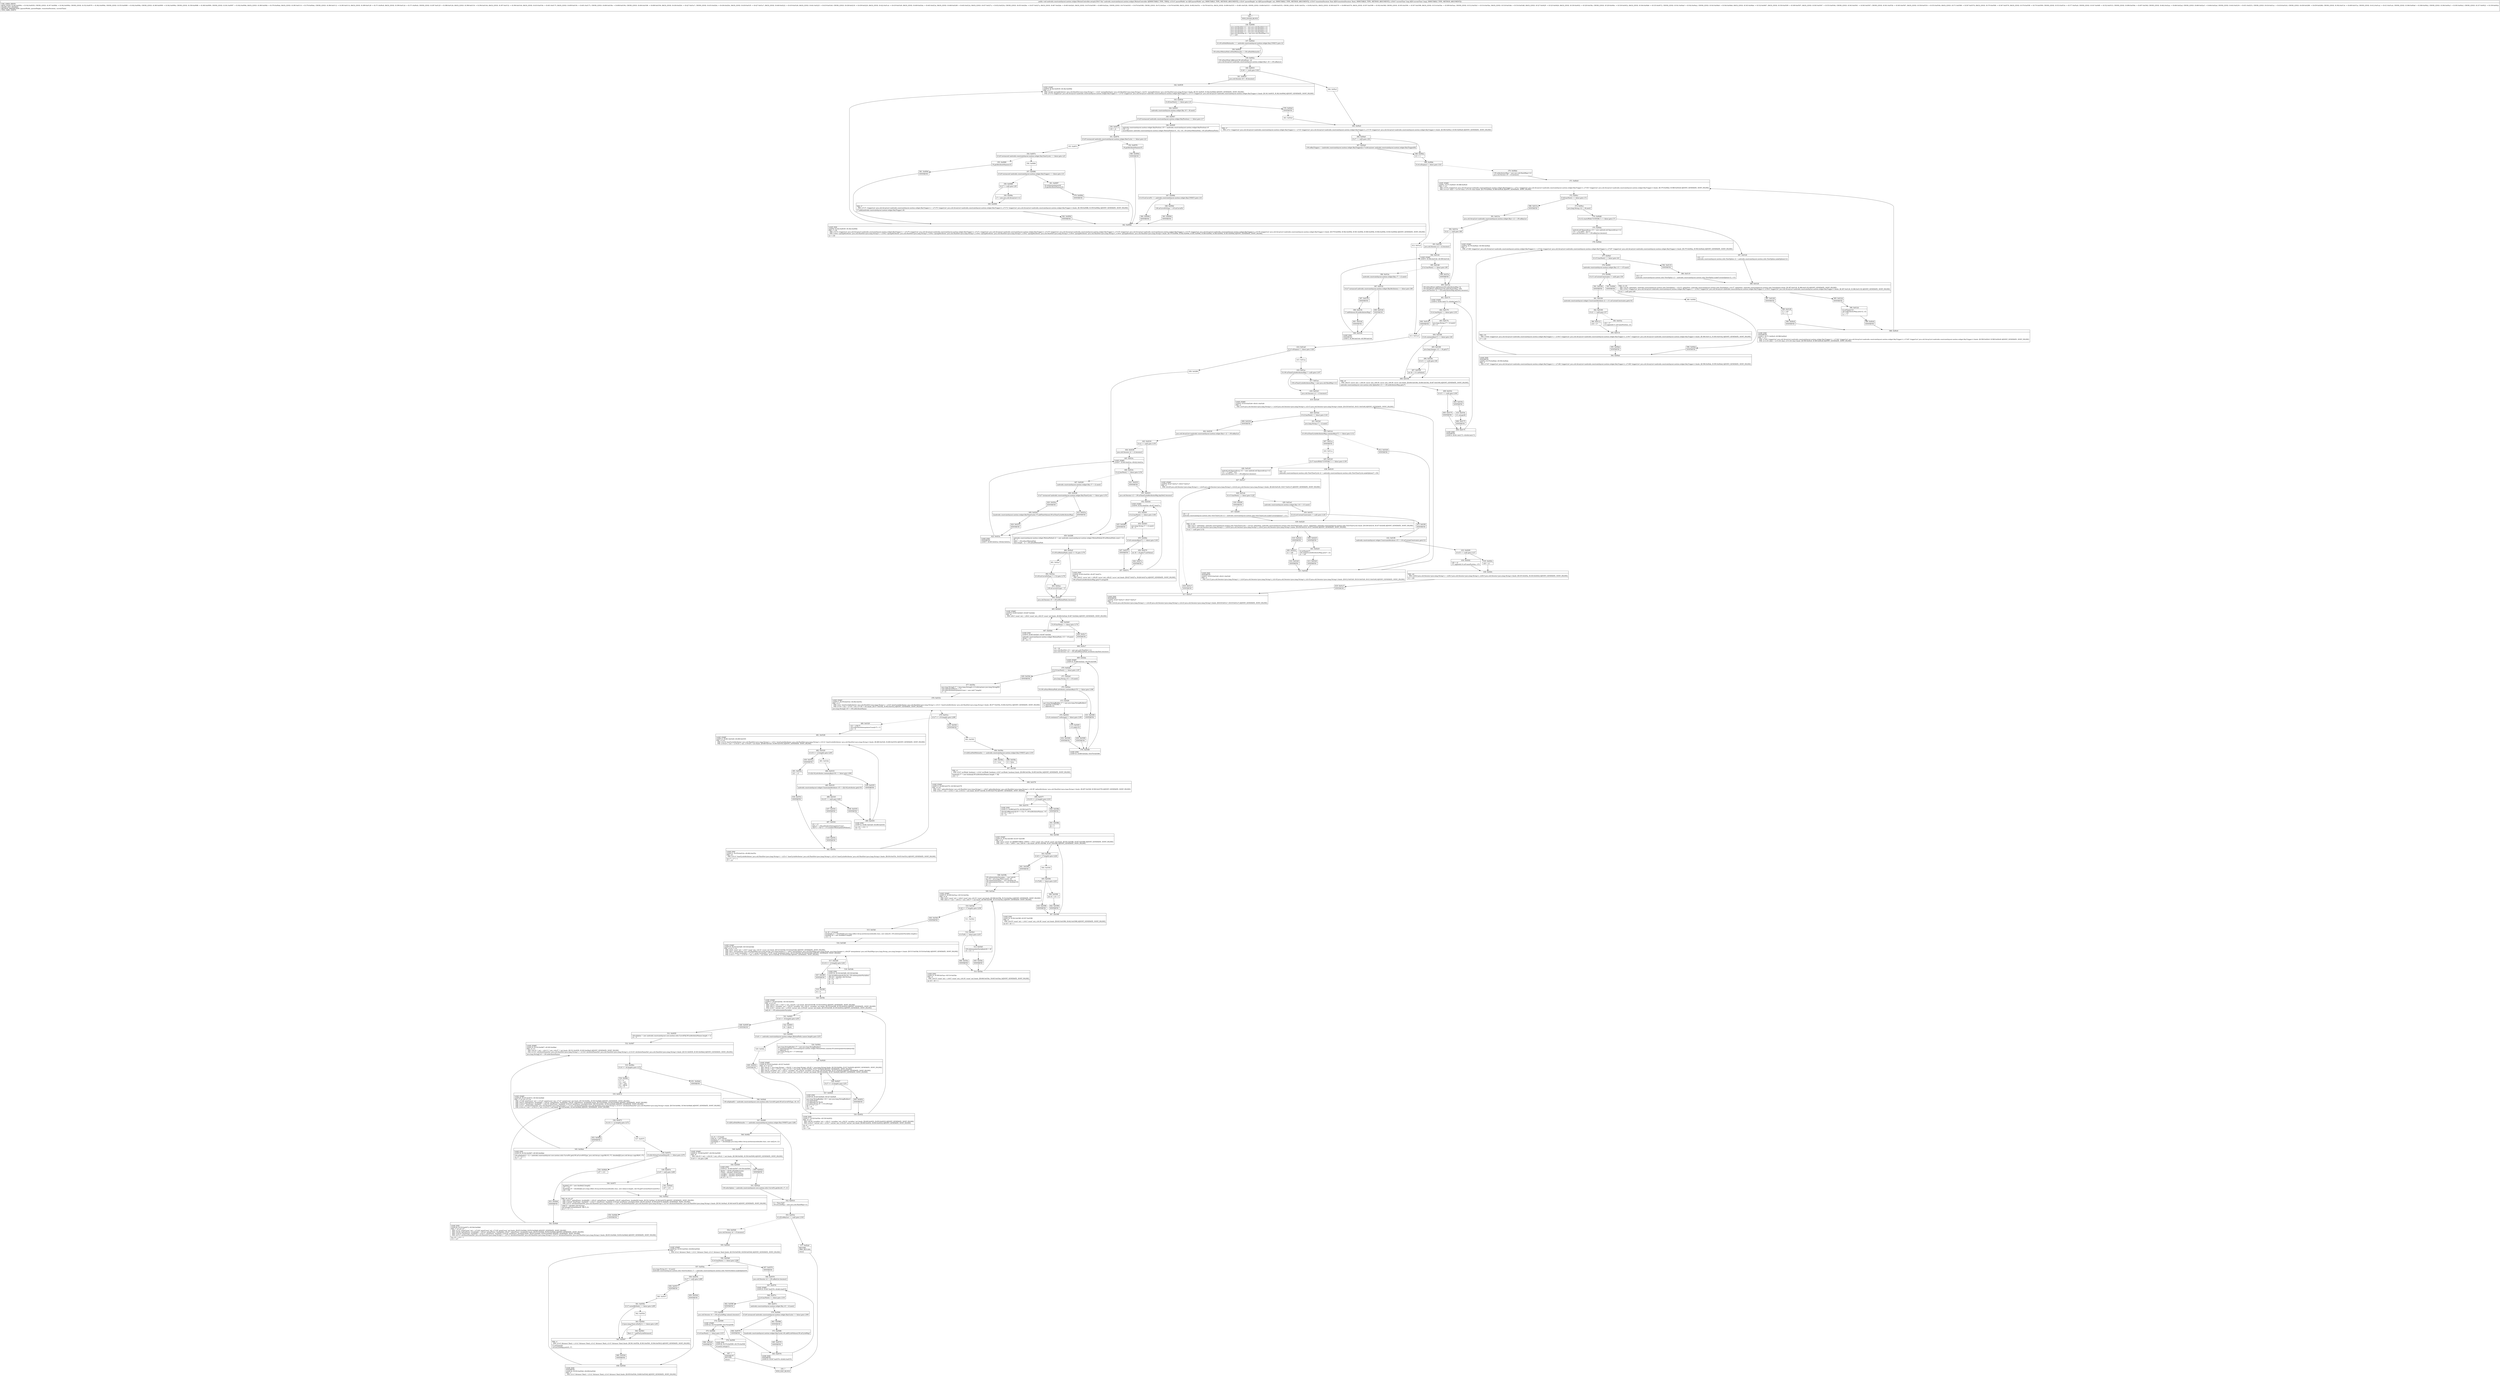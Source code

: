 digraph "CFG forandroidx.constraintlayout.motion.widget.MotionController.setup(IIFJ)V" {
Node_334 [shape=record,label="{334\:\ ?|MTH_ENTER_BLOCK\l}"];
Node_336 [shape=record,label="{336\:\ 0x0000|java.util.HashSet r2 = new java.util.HashSet\<\>()\ljava.util.HashSet r3 = new java.util.HashSet\<\>()\ljava.util.HashSet r4 = new java.util.HashSet\<\>()\ljava.util.HashSet r5 = new java.util.HashSet\<\>()\ljava.util.HashMap r6 = new java.util.HashMap\<\>()\lr7 = null\l}"];
Node_337 [shape=record,label="{337\:\ 0x0022|if (r30.mPathMotionArc == androidx.constraintlayout.motion.widget.Key.UNSET) goto L4\l}"];
Node_338 [shape=record,label="{338\:\ 0x0024|r30.mStartMotionPath.mPathMotionArc = r30.mPathMotionArc\l}"];
Node_339 [shape=record,label="{339\:\ 0x002a|r30.mStartPoint.different(r30.mEndPoint, r4)\ljava.util.ArrayList\<androidx.constraintlayout.motion.widget.Key\> r8 = r30.mKeyList\l}"];
Node_340 [shape=record,label="{340\:\ 0x0033|if (r8 == null) goto L322\l}"];
Node_341 [shape=record,label="{341\:\ 0x0035|java.util.Iterator r8 = r8.iterator()\l}"];
Node_342 [shape=record,label="{342\:\ 0x0039|LOOP_START\lLOOP:0: B:342:0x0039\-\>B:362:0x009d\lPHI: r2 r7 \l  PHI: (r2v44 'springAttributes' java.util.HashSet\<java.lang.String\>) = (r2v0 'springAttributes' java.util.HashSet\<java.lang.String\>), (r2v51 'springAttributes' java.util.HashSet\<java.lang.String\>) binds: [B:341:0x0035, B:362:0x009d] A[DONT_GENERATE, DONT_INLINE]\l  PHI: (r7v70 'triggerList' java.util.ArrayList\<androidx.constraintlayout.motion.widget.KeyTrigger\>) = (r7v0 'triggerList' java.util.ArrayList\<androidx.constraintlayout.motion.widget.KeyTrigger\>), (r7v73 'triggerList' java.util.ArrayList\<androidx.constraintlayout.motion.widget.KeyTrigger\>) binds: [B:341:0x0035, B:362:0x009d] A[DONT_GENERATE, DONT_INLINE]\l}"];
Node_343 [shape=record,label="{343\:\ 0x003d|if (r8.hasNext() == false) goto L33\l}"];
Node_344 [shape=record,label="{344\:\ 0x003f|androidx.constraintlayout.motion.widget.Key r9 = r8.next()\l}"];
Node_345 [shape=record,label="{345\:\ 0x0047|if ((r9 instanceof androidx.constraintlayout.motion.widget.KeyPosition) == false) goto L17\l}"];
Node_346 [shape=record,label="{346\:\ 0x0049|androidx.constraintlayout.motion.widget.KeyPosition r10 = (androidx.constraintlayout.motion.widget.KeyPosition) r9\lr18 = r2\linsertKey(new androidx.constraintlayout.motion.widget.MotionPaths(r31, r32, r10, r30.mStartMotionPath, r30.mEndMotionPath))\l}"];
Node_347 [shape=record,label="{347\:\ 0x006b|if (r10.mCurveFit == androidx.constraintlayout.motion.widget.Key.UNSET) goto L16\l}"];
Node_348 [shape=record,label="{348\:\ 0x006d|r30.mCurveFitType = r10.mCurveFit\l}"];
Node_583 [shape=record,label="{583\:\ 0x009d|SYNTHETIC\l}"];
Node_362 [shape=record,label="{362\:\ 0x009d|LOOP_END\lLOOP:0: B:342:0x0039\-\>B:362:0x009d\lPHI: r7 r18 \l  PHI: (r7v73 'triggerList' java.util.ArrayList\<androidx.constraintlayout.motion.widget.KeyTrigger\>) = (r7v70 'triggerList' java.util.ArrayList\<androidx.constraintlayout.motion.widget.KeyTrigger\>), (r7v71 'triggerList' java.util.ArrayList\<androidx.constraintlayout.motion.widget.KeyTrigger\>), (r7v70 'triggerList' java.util.ArrayList\<androidx.constraintlayout.motion.widget.KeyTrigger\>), (r7v70 'triggerList' java.util.ArrayList\<androidx.constraintlayout.motion.widget.KeyTrigger\>), (r7v70 'triggerList' java.util.ArrayList\<androidx.constraintlayout.motion.widget.KeyTrigger\>), (r7v70 'triggerList' java.util.ArrayList\<androidx.constraintlayout.motion.widget.KeyTrigger\>) binds: [B:579:0x009d, B:582:0x009d, B:581:0x009d, B:580:0x009d, B:584:0x009d, B:583:0x009d] A[DONT_GENERATE, DONT_INLINE]\l  PHI: (r18v3 'springAttributes' java.util.HashSet\<java.lang.String\>) = (r18v2 'springAttributes' java.util.HashSet\<java.lang.String\>), (r18v2 'springAttributes' java.util.HashSet\<java.lang.String\>), (r18v2 'springAttributes' java.util.HashSet\<java.lang.String\>), (r18v2 'springAttributes' java.util.HashSet\<java.lang.String\>), (r18v4 'springAttributes' java.util.HashSet\<java.lang.String\>), (r18v4 'springAttributes' java.util.HashSet\<java.lang.String\>) binds: [B:579:0x009d, B:582:0x009d, B:581:0x009d, B:580:0x009d, B:584:0x009d, B:583:0x009d] A[DONT_GENERATE, DONT_INLINE]\l|r2 = r18\l}"];
Node_584 [shape=record,label="{584\:\ 0x009d|SYNTHETIC\l}"];
Node_350 [shape=record,label="{350\:\ 0x0072|r18 = r2\l}"];
Node_351 [shape=record,label="{351\:\ 0x0076|if ((r9 instanceof androidx.constraintlayout.motion.widget.KeyCycle) == false) goto L21\l}"];
Node_352 [shape=record,label="{352\:\ 0x0078|r9.getAttributeNames(r5)\l}"];
Node_580 [shape=record,label="{580\:\ 0x009d|SYNTHETIC\l}"];
Node_353 [shape=record,label="{353\:\ 0x007c}"];
Node_354 [shape=record,label="{354\:\ 0x007e|if ((r9 instanceof androidx.constraintlayout.motion.widget.KeyTimeCycle) == false) goto L25\l}"];
Node_355 [shape=record,label="{355\:\ 0x0080|r9.getAttributeNames(r3)\l}"];
Node_581 [shape=record,label="{581\:\ 0x009d|SYNTHETIC\l}"];
Node_356 [shape=record,label="{356\:\ 0x0084}"];
Node_357 [shape=record,label="{357\:\ 0x0086|if ((r9 instanceof androidx.constraintlayout.motion.widget.KeyTrigger) == false) goto L31\l}"];
Node_358 [shape=record,label="{358\:\ 0x0088|if (r7 != null) goto L29\l}"];
Node_359 [shape=record,label="{359\:\ 0x008a|r7 = new java.util.ArrayList\<\>()\l}"];
Node_360 [shape=record,label="{360\:\ 0x0090|PHI: r7 \l  PHI: (r7v71 'triggerList' java.util.ArrayList\<androidx.constraintlayout.motion.widget.KeyTrigger\>) = (r7v70 'triggerList' java.util.ArrayList\<androidx.constraintlayout.motion.widget.KeyTrigger\>), (r7v72 'triggerList' java.util.ArrayList\<androidx.constraintlayout.motion.widget.KeyTrigger\>) binds: [B:358:0x0088, B:359:0x008a] A[DONT_GENERATE, DONT_INLINE]\l|r7.add((androidx.constraintlayout.motion.widget.KeyTrigger) r9)\l}"];
Node_582 [shape=record,label="{582\:\ 0x009d|SYNTHETIC\l}"];
Node_361 [shape=record,label="{361\:\ 0x0097|r9.setInterpolation(r6)\lr9.getAttributeNames(r4)\l}"];
Node_579 [shape=record,label="{579\:\ 0x009d|SYNTHETIC\l}"];
Node_578 [shape=record,label="{578\:\ 0x00a0|SYNTHETIC\l}"];
Node_363 [shape=record,label="{363\:\ 0x00a0}"];
Node_365 [shape=record,label="{365\:\ 0x00a5|PHI: r7 \l  PHI: (r7v1 'triggerList' java.util.ArrayList\<androidx.constraintlayout.motion.widget.KeyTrigger\>) = (r7v0 'triggerList' java.util.ArrayList\<androidx.constraintlayout.motion.widget.KeyTrigger\>), (r7v70 'triggerList' java.util.ArrayList\<androidx.constraintlayout.motion.widget.KeyTrigger\>) binds: [B:364:0x00a3, B:363:0x00a0] A[DONT_GENERATE, DONT_INLINE]\l}"];
Node_366 [shape=record,label="{366\:\ 0x00a6|if (r7 == null) goto L38\l}"];
Node_367 [shape=record,label="{367\:\ 0x00a8|r30.mKeyTriggers = (androidx.constraintlayout.motion.widget.KeyTrigger[]) r7.toArray(new androidx.constraintlayout.motion.widget.KeyTrigger[0])\l}"];
Node_368 [shape=record,label="{368\:\ 0x00b2|r11 = 1\l}"];
Node_369 [shape=record,label="{369\:\ 0x00bb|if (r4.isEmpty() != false) goto L321\l}"];
Node_370 [shape=record,label="{370\:\ 0x00bd|r30.mAttributesMap = new java.util.HashMap\<\>()\ljava.util.Iterator r8 = r4.iterator()\l}"];
Node_371 [shape=record,label="{371\:\ 0x00c8|LOOP_START\lLOOP:1: B:371:0x00c8\-\>B:588:0x00c8\lPHI: r7 r11 \l  PHI: (r7v53 'triggerList' java.util.ArrayList\<androidx.constraintlayout.motion.widget.KeyTrigger\>) = (r7v1 'triggerList' java.util.ArrayList\<androidx.constraintlayout.motion.widget.KeyTrigger\>), (r7v63 'triggerList' java.util.ArrayList\<androidx.constraintlayout.motion.widget.KeyTrigger\>) binds: [B:370:0x00bd, B:588:0x00c8] A[DONT_GENERATE, DONT_INLINE]\l  PHI: (r11v27 char) = (r11v0 char), (r11v35 char) binds: [B:370:0x00bd, B:588:0x00c8] A[DONT_GENERATE, DONT_INLINE]\l}"];
Node_372 [shape=record,label="{372\:\ 0x00cc|if (r8.hasNext() == false) goto L72\l}"];
Node_373 [shape=record,label="{373\:\ 0x00ce|java.lang.String r12 = r8.next()\l}"];
Node_374 [shape=record,label="{374\:\ 0x00d8|if (r12.startsWith(\"CUSTOM,\") == false) goto L71\l}"];
Node_375 [shape=record,label="{375\:\ 0x00da|android.util.SparseArray r13 = new android.util.SparseArray\<\>()\lr14 = r12.split(\",\")[r11]\ljava.util.Iterator r15 = r30.mKeyList.iterator()\l}"];
Node_376 [shape=record,label="{376\:\ 0x00eb|LOOP_START\lLOOP:2: B:376:0x00eb\-\>B:594:0x00eb\lPHI: r7 \l  PHI: (r7v66 'triggerList' java.util.ArrayList\<androidx.constraintlayout.motion.widget.KeyTrigger\>) = (r7v53 'triggerList' java.util.ArrayList\<androidx.constraintlayout.motion.widget.KeyTrigger\>), (r7v67 'triggerList' java.util.ArrayList\<androidx.constraintlayout.motion.widget.KeyTrigger\>) binds: [B:375:0x00da, B:594:0x00eb] A[DONT_GENERATE, DONT_INLINE]\l}"];
Node_377 [shape=record,label="{377\:\ 0x00ef|if (r15.hasNext() == false) goto L61\l}"];
Node_378 [shape=record,label="{378\:\ 0x00f1|androidx.constraintlayout.motion.widget.Key r11 = r15.next()\l}"];
Node_379 [shape=record,label="{379\:\ 0x00fb|if (r11.mCustomConstraints != null) goto L50\l}"];
Node_591 [shape=record,label="{591\:\ 0x0100|SYNTHETIC\l}"];
Node_381 [shape=record,label="{381\:\ 0x0100|androidx.constraintlayout.widget.ConstraintAttribute r2 = r11.mCustomConstraints.get(r14)\l}"];
Node_382 [shape=record,label="{382\:\ 0x0108|if (r2 == null) goto L57\l}"];
Node_383 [shape=record,label="{383\:\ 0x010a|r19 = r7\lr13.append(r11.mFramePosition, r2)\l}"];
Node_385 [shape=record,label="{385\:\ 0x0114|PHI: r19 \l  PHI: (r19v6 'triggerList' java.util.ArrayList\<androidx.constraintlayout.motion.widget.KeyTrigger\>) = (r19v5 'triggerList' java.util.ArrayList\<androidx.constraintlayout.motion.widget.KeyTrigger\>), (r19v7 'triggerList' java.util.ArrayList\<androidx.constraintlayout.motion.widget.KeyTrigger\>) binds: [B:384:0x0112, B:383:0x010a] A[DONT_GENERATE, DONT_INLINE]\l|r7 = r19\l}"];
Node_595 [shape=record,label="{595\:\ 0x00eb|SYNTHETIC\l}"];
Node_594 [shape=record,label="{594\:\ 0x00eb|LOOP_END\lSYNTHETIC\lLOOP:2: B:376:0x00eb\-\>B:594:0x00eb\lPHI: r7 \l  PHI: (r7v67 'triggerList' java.util.ArrayList\<androidx.constraintlayout.motion.widget.KeyTrigger\>) = (r7v66 'triggerList' java.util.ArrayList\<androidx.constraintlayout.motion.widget.KeyTrigger\>), (r7v68 'triggerList' java.util.ArrayList\<androidx.constraintlayout.motion.widget.KeyTrigger\>) binds: [B:596:0x00eb, B:595:0x00eb] A[DONT_GENERATE, DONT_INLINE]\l}"];
Node_384 [shape=record,label="{384\:\ 0x0112|r19 = r7\l}"];
Node_593 [shape=record,label="{593\:\ 0x00fd|SYNTHETIC\l}"];
Node_380 [shape=record,label="{380\:\ 0x00fd}"];
Node_596 [shape=record,label="{596\:\ 0x00eb|SYNTHETIC\l}"];
Node_592 [shape=record,label="{592\:\ 0x0119|SYNTHETIC\l}"];
Node_386 [shape=record,label="{386\:\ 0x0119|r19 = r7\landroidx.constraintlayout.motion.utils.ViewSpline r2 = androidx.constraintlayout.motion.utils.ViewSpline.makeCustomSpline(r12, r13)\l}"];
Node_388 [shape=record,label="{388\:\ 0x0126|PHI: r2 r19 \l  PHI: (r2v34 'splineSets' androidx.constraintlayout.motion.utils.ViewSpline) = (r2v33 'splineSets' androidx.constraintlayout.motion.utils.ViewSpline), (r2v37 'splineSets' androidx.constraintlayout.motion.utils.ViewSpline) binds: [B:387:0x0120, B:386:0x0119] A[DONT_GENERATE, DONT_INLINE]\l  PHI: (r19v3 'triggerList' java.util.ArrayList\<androidx.constraintlayout.motion.widget.KeyTrigger\>) = (r19v2 'triggerList' java.util.ArrayList\<androidx.constraintlayout.motion.widget.KeyTrigger\>), (r19v4 'triggerList' java.util.ArrayList\<androidx.constraintlayout.motion.widget.KeyTrigger\>) binds: [B:387:0x0120, B:386:0x0119] A[DONT_GENERATE, DONT_INLINE]\l|if (r2 != null) goto L64\l}"];
Node_585 [shape=record,label="{585\:\ 0x012d|SYNTHETIC\l}"];
Node_390 [shape=record,label="{390\:\ 0x012d|r2.setType(r12)\lr30.mAttributesMap.put(r12, r2)\lr7 = r19\lr11 = 1\l}"];
Node_589 [shape=record,label="{589\:\ 0x00c8|SYNTHETIC\l}"];
Node_588 [shape=record,label="{588\:\ 0x00c8|LOOP_END\lSYNTHETIC\lLOOP:1: B:371:0x00c8\-\>B:588:0x00c8\lPHI: r7 r11 \l  PHI: (r7v63 'triggerList' java.util.ArrayList\<androidx.constraintlayout.motion.widget.KeyTrigger\>) = (r7v62 'triggerList' java.util.ArrayList\<androidx.constraintlayout.motion.widget.KeyTrigger\>), (r7v65 'triggerList' java.util.ArrayList\<androidx.constraintlayout.motion.widget.KeyTrigger\>) binds: [B:590:0x00c8, B:589:0x00c8] A[DONT_GENERATE, DONT_INLINE]\l  PHI: (r11v35 char) = (r11v34 char), (r11v36 char) binds: [B:590:0x00c8, B:589:0x00c8] A[DONT_GENERATE, DONT_INLINE]\l}"];
Node_587 [shape=record,label="{587\:\ 0x0128|SYNTHETIC\l}"];
Node_389 [shape=record,label="{389\:\ 0x0128|r7 = r19\lr11 = 1\l}"];
Node_590 [shape=record,label="{590\:\ 0x00c8|SYNTHETIC\l}"];
Node_387 [shape=record,label="{387\:\ 0x0120|r19 = r7\landroidx.constraintlayout.motion.utils.ViewSpline r2 = androidx.constraintlayout.motion.utils.ViewSpline.makeSpline(r12)\l}"];
Node_586 [shape=record,label="{586\:\ 0x013a|SYNTHETIC\l}"];
Node_391 [shape=record,label="{391\:\ 0x013a|java.util.ArrayList\<androidx.constraintlayout.motion.widget.Key\> r2 = r30.mKeyList\l}"];
Node_392 [shape=record,label="{392\:\ 0x013e|if (r2 == null) goto L86\l}"];
Node_393 [shape=record,label="{393\:\ 0x0140|java.util.Iterator r2 = r2.iterator()\l}"];
Node_394 [shape=record,label="{394\:\ 0x0144|LOOP_START\lLOOP:3: B:394:0x0144\-\>B:599:0x0144\l}"];
Node_395 [shape=record,label="{395\:\ 0x0148|if (r2.hasNext() == false) goto L85\l}"];
Node_396 [shape=record,label="{396\:\ 0x014a|androidx.constraintlayout.motion.widget.Key r7 = r2.next()\l}"];
Node_397 [shape=record,label="{397\:\ 0x0152|if ((r7 instanceof androidx.constraintlayout.motion.widget.KeyAttributes) == false) goto L84\l}"];
Node_597 [shape=record,label="{597\:\ 0x0154|SYNTHETIC\l}"];
Node_398 [shape=record,label="{398\:\ 0x0154|r7.addValues(r30.mAttributesMap)\l}"];
Node_601 [shape=record,label="{601\:\ 0x0144|SYNTHETIC\l}"];
Node_599 [shape=record,label="{599\:\ 0x0144|LOOP_END\lSYNTHETIC\lLOOP:3: B:394:0x0144\-\>B:599:0x0144\l}"];
Node_600 [shape=record,label="{600\:\ 0x0144|SYNTHETIC\l}"];
Node_598 [shape=record,label="{598\:\ 0x015a|SYNTHETIC\l}"];
Node_400 [shape=record,label="{400\:\ 0x015a|r30.mStartPoint.addValues(r30.mAttributesMap, 0)\lr30.mEndPoint.addValues(r30.mAttributesMap, 100)\ljava.util.Iterator r2 = r30.mAttributesMap.keySet().iterator()\l}"];
Node_401 [shape=record,label="{401\:\ 0x0175|LOOP_START\lLOOP:4: B:401:0x0175\-\>B:604:0x0175\l}"];
Node_402 [shape=record,label="{402\:\ 0x0179|if (r2.hasNext() == false) goto L101\l}"];
Node_403 [shape=record,label="{403\:\ 0x017b|java.lang.String r7 = r2.next()\lr8 = 0\l}"];
Node_404 [shape=record,label="{404\:\ 0x0186|if (r6.containsKey(r7) == false) goto L94\l}"];
Node_405 [shape=record,label="{405\:\ 0x0188|java.lang.Integer r11 = r6.get(r7)\l}"];
Node_406 [shape=record,label="{406\:\ 0x018e|if (r11 == null) goto L94\l}"];
Node_407 [shape=record,label="{407\:\ 0x0190|int r8 = r11.intValue()\l}"];
Node_408 [shape=record,label="{408\:\ 0x0194|PHI: r8 \l  PHI: (r8v35 'curve' int) = (r8v34 'curve' int), (r8v34 'curve' int), (r8v36 'curve' int) binds: [B:404:0x0186, B:406:0x018e, B:407:0x0190] A[DONT_GENERATE, DONT_INLINE]\l|androidx.constraintlayout.core.motion.utils.SplineSet r11 = r30.mAttributesMap.get(r7)\l}"];
Node_409 [shape=record,label="{409\:\ 0x019c|if (r11 == null) goto L100\l}"];
Node_603 [shape=record,label="{603\:\ 0x019e|SYNTHETIC\l}"];
Node_410 [shape=record,label="{410\:\ 0x019e|r11.setup(r8)\l}"];
Node_606 [shape=record,label="{606\:\ 0x0175|SYNTHETIC\l}"];
Node_604 [shape=record,label="{604\:\ 0x0175|LOOP_END\lSYNTHETIC\lLOOP:4: B:401:0x0175\-\>B:604:0x0175\l}"];
Node_605 [shape=record,label="{605\:\ 0x0175|SYNTHETIC\l}"];
Node_602 [shape=record,label="{602\:\ 0x01a4|SYNTHETIC\l}"];
Node_413 [shape=record,label="{413\:\ 0x01a4}"];
Node_414 [shape=record,label="{414\:\ 0x01a8|if (r3.isEmpty() != false) goto L320\l}"];
Node_415 [shape=record,label="{415\:\ 0x01aa}"];
Node_416 [shape=record,label="{416\:\ 0x01ac|if (r30.mTimeCycleAttributesMap != null) goto L107\l}"];
Node_417 [shape=record,label="{417\:\ 0x01ae|r30.mTimeCycleAttributesMap = new java.util.HashMap\<\>()\l}"];
Node_418 [shape=record,label="{418\:\ 0x01b5|java.util.Iterator r2 = r3.iterator()\l}"];
Node_419 [shape=record,label="{419\:\ 0x01b9|LOOP_START\lLOOP:5: B:419:0x01b9\-\>B:611:0x01b9\lPHI: r2 \l  PHI: (r2v9 java.util.Iterator\<java.lang.String\>) = (r2v8 java.util.Iterator\<java.lang.String\>), (r2v15 java.util.Iterator\<java.lang.String\>) binds: [B:418:0x01b5, B:611:0x01b9] A[DONT_GENERATE, DONT_INLINE]\l}"];
Node_420 [shape=record,label="{420\:\ 0x01bd|if (r2.hasNext() == false) goto L141\l}"];
Node_421 [shape=record,label="{421\:\ 0x01bf|java.lang.String r7 = r2.next()\l}"];
Node_422 [shape=record,label="{422\:\ 0x01cb|if (r30.mTimeCycleAttributesMap.containsKey(r7) == false) goto L112\l}"];
Node_607 [shape=record,label="{607\:\ 0x01ce|SYNTHETIC\l}"];
Node_424 [shape=record,label="{424\:\ 0x01ce}"];
Node_425 [shape=record,label="{425\:\ 0x01d3|if (r7.startsWith(\"CUSTOM,\") == false) goto L139\l}"];
Node_426 [shape=record,label="{426\:\ 0x01d5|android.util.SparseArray r11 = new android.util.SparseArray\<\>()\lr12 = r7.split(\",\")[1]\ljava.util.Iterator r13 = r30.mKeyList.iterator()\l}"];
Node_427 [shape=record,label="{427\:\ 0x01e7|LOOP_START\lLOOP:6: B:427:0x01e7\-\>B:617:0x01e7\lPHI: r2 \l  PHI: (r2v20 java.util.Iterator\<java.lang.String\>) = (r2v9 java.util.Iterator\<java.lang.String\>), (r2v22 java.util.Iterator\<java.lang.String\>) binds: [B:426:0x01d5, B:617:0x01e7] A[DONT_GENERATE, DONT_INLINE]\l}"];
Node_428 [shape=record,label="{428\:\ 0x01eb|if (r13.hasNext() == false) goto L129\l}"];
Node_429 [shape=record,label="{429\:\ 0x01ed|androidx.constraintlayout.motion.widget.Key r14 = r13.next()\l}"];
Node_430 [shape=record,label="{430\:\ 0x01f5|if (r14.mCustomConstraints != null) goto L120\l}"];
Node_615 [shape=record,label="{615\:\ 0x01f8|SYNTHETIC\l}"];
Node_432 [shape=record,label="{432\:\ 0x01f8|androidx.constraintlayout.widget.ConstraintAttribute r15 = r14.mCustomConstraints.get(r12)\l}"];
Node_433 [shape=record,label="{433\:\ 0x0200|if (r15 == null) goto L127\l}"];
Node_434 [shape=record,label="{434\:\ 0x0202|r20 = r2\lr11.append(r14.mFramePosition, r15)\l}"];
Node_436 [shape=record,label="{436\:\ 0x020c|PHI: r20 \l  PHI: (r20v4 java.util.Iterator\<java.lang.String\>) = (r20v3 java.util.Iterator\<java.lang.String\>), (r20v5 java.util.Iterator\<java.lang.String\>) binds: [B:435:0x020a, B:434:0x0202] A[DONT_GENERATE, DONT_INLINE]\l|r2 = r20\l}"];
Node_619 [shape=record,label="{619\:\ 0x01e7|SYNTHETIC\l}"];
Node_617 [shape=record,label="{617\:\ 0x01e7|LOOP_END\lSYNTHETIC\lLOOP:6: B:427:0x01e7\-\>B:617:0x01e7\lPHI: r2 \l  PHI: (r2v22 java.util.Iterator\<java.lang.String\>) = (r2v20 java.util.Iterator\<java.lang.String\>), (r2v23 java.util.Iterator\<java.lang.String\>) binds: [B:618:0x01e7, B:619:0x01e7] A[DONT_GENERATE, DONT_INLINE]\l}"];
Node_435 [shape=record,label="{435\:\ 0x020a|r20 = r2\l}"];
Node_618 [shape=record,label="{618\:\ 0x01e7|SYNTHETIC\l}"];
Node_616 [shape=record,label="{616\:\ 0x020f|SYNTHETIC\l}"];
Node_437 [shape=record,label="{437\:\ 0x020f|r20 = r2\landroidx.constraintlayout.motion.utils.ViewTimeCycle r2 = androidx.constraintlayout.motion.utils.ViewTimeCycle.makeCustomSpline(r7, r11)\l}"];
Node_439 [shape=record,label="{439\:\ 0x0220|PHI: r2 r20 \l  PHI: (r2v17 'splineSets' androidx.constraintlayout.motion.utils.ViewTimeCycle) = (r2v16 'splineSets' androidx.constraintlayout.motion.utils.ViewTimeCycle), (r2v21 'splineSets' androidx.constraintlayout.motion.utils.ViewTimeCycle) binds: [B:438:0x0218, B:437:0x020f] A[DONT_GENERATE, DONT_INLINE]\l  PHI: (r20v1 java.util.Iterator\<java.lang.String\>) = (r20v0 java.util.Iterator\<java.lang.String\>), (r20v2 java.util.Iterator\<java.lang.String\>) binds: [B:438:0x0218, B:437:0x020f] A[DONT_GENERATE, DONT_INLINE]\l|if (r2 != null) goto L132\l}"];
Node_609 [shape=record,label="{609\:\ 0x0225|SYNTHETIC\l}"];
Node_441 [shape=record,label="{441\:\ 0x0225|r2.setType(r7)\lr30.mTimeCycleAttributesMap.put(r7, r2)\lr2 = r20\l}"];
Node_613 [shape=record,label="{613\:\ 0x01b9|SYNTHETIC\l}"];
Node_611 [shape=record,label="{611\:\ 0x01b9|LOOP_END\lSYNTHETIC\lLOOP:5: B:419:0x01b9\-\>B:611:0x01b9\lPHI: r2 \l  PHI: (r2v15 java.util.Iterator\<java.lang.String\>) = (r2v9 java.util.Iterator\<java.lang.String\>), (r2v18 java.util.Iterator\<java.lang.String\>), (r2v19 java.util.Iterator\<java.lang.String\>) binds: [B:612:0x01b9, B:614:0x01b9, B:613:0x01b9] A[DONT_GENERATE, DONT_INLINE]\l}"];
Node_610 [shape=record,label="{610\:\ 0x0222|SYNTHETIC\l}"];
Node_440 [shape=record,label="{440\:\ 0x0222|r2 = r20\l}"];
Node_614 [shape=record,label="{614\:\ 0x01b9|SYNTHETIC\l}"];
Node_438 [shape=record,label="{438\:\ 0x0218|r20 = r2\landroidx.constraintlayout.motion.utils.ViewTimeCycle r2 = androidx.constraintlayout.motion.utils.ViewTimeCycle.makeSpline(r7, r34)\l}"];
Node_612 [shape=record,label="{612\:\ 0x01b9|SYNTHETIC\l}"];
Node_608 [shape=record,label="{608\:\ 0x0230|SYNTHETIC\l}"];
Node_442 [shape=record,label="{442\:\ 0x0230|java.util.ArrayList\<androidx.constraintlayout.motion.widget.Key\> r2 = r30.mKeyList\l}"];
Node_443 [shape=record,label="{443\:\ 0x0234|if (r2 == null) goto L155\l}"];
Node_444 [shape=record,label="{444\:\ 0x0236|java.util.Iterator r2 = r2.iterator()\l}"];
Node_445 [shape=record,label="{445\:\ 0x023a|LOOP_START\lLOOP:7: B:445:0x023a\-\>B:622:0x023a\l}"];
Node_446 [shape=record,label="{446\:\ 0x023e|if (r2.hasNext() == false) goto L154\l}"];
Node_447 [shape=record,label="{447\:\ 0x0240|androidx.constraintlayout.motion.widget.Key r7 = r2.next()\l}"];
Node_448 [shape=record,label="{448\:\ 0x0248|if ((r7 instanceof androidx.constraintlayout.motion.widget.KeyTimeCycle) == false) goto L153\l}"];
Node_620 [shape=record,label="{620\:\ 0x024a|SYNTHETIC\l}"];
Node_449 [shape=record,label="{449\:\ 0x024a|((androidx.constraintlayout.motion.widget.KeyTimeCycle) r7).addTimeValues(r30.mTimeCycleAttributesMap)\l}"];
Node_624 [shape=record,label="{624\:\ 0x023a|SYNTHETIC\l}"];
Node_622 [shape=record,label="{622\:\ 0x023a|LOOP_END\lSYNTHETIC\lLOOP:7: B:445:0x023a\-\>B:622:0x023a\l}"];
Node_623 [shape=record,label="{623\:\ 0x023a|SYNTHETIC\l}"];
Node_621 [shape=record,label="{621\:\ 0x0253|SYNTHETIC\l}"];
Node_451 [shape=record,label="{451\:\ 0x0253|java.util.Iterator r2 = r30.mTimeCycleAttributesMap.keySet().iterator()\l}"];
Node_452 [shape=record,label="{452\:\ 0x025d|LOOP_START\lLOOP:8: B:452:0x025d\-\>B:457:0x027a\l}"];
Node_453 [shape=record,label="{453\:\ 0x0261|if (r2.hasNext() == false) goto L164\l}"];
Node_454 [shape=record,label="{454\:\ 0x0263|java.lang.String r7 = r2.next()\lr8 = 0\l}"];
Node_455 [shape=record,label="{455\:\ 0x026e|if (r6.containsKey(r7) == false) goto L163\l}"];
Node_456 [shape=record,label="{456\:\ 0x0270|int r8 = r6.get(r7).intValue()\l}"];
Node_626 [shape=record,label="{626\:\ 0x027a|SYNTHETIC\l}"];
Node_457 [shape=record,label="{457\:\ 0x027a|LOOP_END\lLOOP:8: B:452:0x025d\-\>B:457:0x027a\lPHI: r8 \l  PHI: (r8v21 'curve' int) = (r8v20 'curve' int), (r8v22 'curve' int) binds: [B:627:0x027a, B:626:0x027a] A[DONT_GENERATE, DONT_INLINE]\l|r30.mTimeCycleAttributesMap.get(r7).setup(r8)\l}"];
Node_627 [shape=record,label="{627\:\ 0x027a|SYNTHETIC\l}"];
Node_625 [shape=record,label="{625\:\ 0x0288|SYNTHETIC\l}"];
Node_459 [shape=record,label="{459\:\ 0x0288|androidx.constraintlayout.motion.widget.MotionPaths[] r2 = new androidx.constraintlayout.motion.widget.MotionPaths[r30.mMotionPaths.size() + 2]\lr8 = 1\lr2[0] = r30.mStartMotionPath\lr2[r2.length \- 1] = r30.mEndMotionPath\l}"];
Node_460 [shape=record,label="{460\:\ 0x02a5|if (r30.mMotionPaths.size() \<= 0) goto L170\l}"];
Node_461 [shape=record,label="{461\:\ 0x02a7}"];
Node_462 [shape=record,label="{462\:\ 0x02aa|if (r30.mCurveFitType != (\-1)) goto L170\l}"];
Node_463 [shape=record,label="{463\:\ 0x02ac|r30.mCurveFitType = 0\l}"];
Node_464 [shape=record,label="{464\:\ 0x02af|java.util.Iterator r9 = r30.mMotionPaths.iterator()\l}"];
Node_465 [shape=record,label="{465\:\ 0x02b5|LOOP_START\lLOOP:9: B:465:0x02b5\-\>B:467:0x02bb\lPHI: r8 \l  PHI: (r8v5 'count' int) = (r8v4 'count' int), (r8v19 'count' int) binds: [B:464:0x02af, B:467:0x02bb] A[DONT_GENERATE, DONT_INLINE]\l}"];
Node_466 [shape=record,label="{466\:\ 0x02b9|if (r9.hasNext() == false) goto L174\l}"];
Node_467 [shape=record,label="{467\:\ 0x02bb|LOOP_END\lLOOP:9: B:465:0x02b5\-\>B:467:0x02bb\l|androidx.constraintlayout.motion.widget.MotionPaths r13 = r9.next()\lr2[r8] = r13\lr8 = r8 + 1\l}"];
Node_628 [shape=record,label="{628\:\ 0x02c7|SYNTHETIC\l}"];
Node_468 [shape=record,label="{468\:\ 0x02c7|r9 = 18\ljava.util.HashSet r13 = new java.util.HashSet\<\>()\ljava.util.Iterator r14 = r30.mEndMotionPath.attributes.keySet().iterator()\l}"];
Node_469 [shape=record,label="{469\:\ 0x02da|LOOP_START\lLOOP:10: B:469:0x02da\-\>B:476:0x0308\l}"];
Node_470 [shape=record,label="{470\:\ 0x02de|if (r14.hasNext() == false) goto L187\l}"];
Node_471 [shape=record,label="{471\:\ 0x02e0|java.lang.String r15 = r14.next()\l}"];
Node_472 [shape=record,label="{472\:\ 0x02ee|if (r30.mStartMotionPath.attributes.containsKey(r15) == false) goto L186\l}"];
Node_473 [shape=record,label="{473\:\ 0x02f0|java.lang.StringBuilder r7 = new java.lang.StringBuilder()\lr7.append(\"CUSTOM,\")\lr7.append(r15)\l}"];
Node_474 [shape=record,label="{474\:\ 0x0303|if (r4.contains(r7.toString()) != false) goto L185\l}"];
Node_475 [shape=record,label="{475\:\ 0x0305|r13.add(r15)\l}"];
Node_630 [shape=record,label="{630\:\ 0x0308|SYNTHETIC\l}"];
Node_476 [shape=record,label="{476\:\ 0x0308|LOOP_END\lLOOP:10: B:469:0x02da\-\>B:476:0x0308\l}"];
Node_632 [shape=record,label="{632\:\ 0x0308|SYNTHETIC\l}"];
Node_631 [shape=record,label="{631\:\ 0x0308|SYNTHETIC\l}"];
Node_629 [shape=record,label="{629\:\ 0x030a|SYNTHETIC\l}"];
Node_477 [shape=record,label="{477\:\ 0x030a|java.lang.String[] r7 = (java.lang.String[]) r13.toArray(new java.lang.String[0])\lr30.mAttributeNames = r7\lr30.mAttributeInterpolatorCount = new int[r7.length]\lr7 = 0\l}"];
Node_478 [shape=record,label="{478\:\ 0x031b|LOOP_START\lLOOP:11: B:478:0x031b\-\>B:492:0x035c\lPHI: r3 r7 \l  PHI: (r3v1 'timeCycleAttributes' java.util.HashSet\<java.lang.String\>) = (r3v0 'timeCycleAttributes' java.util.HashSet\<java.lang.String\>), (r3v11 'timeCycleAttributes' java.util.HashSet\<java.lang.String\>) binds: [B:477:0x030a, B:492:0x035c] A[DONT_GENERATE, DONT_INLINE]\l  PHI: (r7v9 'i' int) = (r7v8 'i' int), (r7v36 'i' int) binds: [B:477:0x030a, B:492:0x035c] A[DONT_GENERATE, DONT_INLINE]\l|java.lang.String[] r10 = r30.mAttributeNames\l}"];
Node_479 [shape=record,label="{479\:\ 0x031e|if (r7 \>= r10.length) goto L208\l}"];
Node_480 [shape=record,label="{480\:\ 0x0320|r10 = r10[r7]\lr30.mAttributeInterpolatorCount[r7] = 0\lr14 = 0\l}"];
Node_481 [shape=record,label="{481\:\ 0x0328|LOOP_START\lLOOP:12: B:481:0x0328\-\>B:490:0x0355\lPHI: r3 r14 \l  PHI: (r3v10 'timeCycleAttributes' java.util.HashSet\<java.lang.String\>) = (r3v1 'timeCycleAttributes' java.util.HashSet\<java.lang.String\>), (r3v12 'timeCycleAttributes' java.util.HashSet\<java.lang.String\>) binds: [B:480:0x0320, B:490:0x0355] A[DONT_GENERATE, DONT_INLINE]\l  PHI: (r14v25 'j' int) = (r14v24 'j' int), (r14v26 'j' int) binds: [B:480:0x0320, B:490:0x0355] A[DONT_GENERATE, DONT_INLINE]\l}"];
Node_482 [shape=record,label="{482\:\ 0x0329|if (r14 \>= r2.length) goto L205\l}"];
Node_483 [shape=record,label="{483\:\ 0x032b}"];
Node_484 [shape=record,label="{484\:\ 0x0333|if (r2[r14].attributes.containsKey(r10) == false) goto L204\l}"];
Node_485 [shape=record,label="{485\:\ 0x0335|androidx.constraintlayout.widget.ConstraintAttribute r15 = r2[r14].attributes.get(r10)\l}"];
Node_486 [shape=record,label="{486\:\ 0x033f|if (r15 == null) goto L202\l}"];
Node_637 [shape=record,label="{637\:\ 0x0341|SYNTHETIC\l}"];
Node_487 [shape=record,label="{487\:\ 0x0341|r21 = r3\lint[] r3 = r30.mAttributeInterpolatorCount\lr3[r7] = r3[r7] + r15.numberOfInterpolatedValues()\l}"];
Node_635 [shape=record,label="{635\:\ 0x035c|SYNTHETIC\l}"];
Node_492 [shape=record,label="{492\:\ 0x035c|LOOP_END\lLOOP:11: B:478:0x031b\-\>B:492:0x035c\lPHI: r21 \l  PHI: (r21v2 'timeCycleAttributes' java.util.HashSet\<java.lang.String\>) = (r21v1 'timeCycleAttributes' java.util.HashSet\<java.lang.String\>), (r21v4 'timeCycleAttributes' java.util.HashSet\<java.lang.String\>) binds: [B:634:0x035c, B:635:0x035c] A[DONT_GENERATE, DONT_INLINE]\l|int r7 = r7 + 1\lr3 = r21\l}"];
Node_638 [shape=record,label="{638\:\ 0x0355|SYNTHETIC\l}"];
Node_490 [shape=record,label="{490\:\ 0x0355|LOOP_END\lLOOP:12: B:481:0x0328\-\>B:490:0x0355\l|int r14 = r14 + 1\lr3 = r3\l}"];
Node_639 [shape=record,label="{639\:\ 0x0355|SYNTHETIC\l}"];
Node_636 [shape=record,label="{636\:\ 0x035a|SYNTHETIC\l}"];
Node_491 [shape=record,label="{491\:\ 0x035a|r21 = r3\l}"];
Node_634 [shape=record,label="{634\:\ 0x035c|SYNTHETIC\l}"];
Node_633 [shape=record,label="{633\:\ 0x0361|SYNTHETIC\l}"];
Node_493 [shape=record,label="{493\:\ 0x0361}"];
Node_494 [shape=record,label="{494\:\ 0x036a|if (r2[0].mPathMotionArc == androidx.constraintlayout.motion.widget.Key.UNSET) goto L319\l}"];
Node_495 [shape=record,label="{495\:\ 0x036c|r3 = true\l}"];
Node_497 [shape=record,label="{497\:\ 0x036f|PHI: r3 \l  PHI: (r3v5 'arcMode' boolean) = (r3v4 'arcMode' boolean), (r3v9 'arcMode' boolean) binds: [B:496:0x036e, B:495:0x036c] A[DONT_GENERATE, DONT_INLINE]\l|boolean[] r7 = new boolean[r30.mAttributeNames.length + 18]\lr10 = 1\l}"];
Node_498 [shape=record,label="{498\:\ 0x0376|LOOP_START\lLOOP:13: B:498:0x0376\-\>B:500:0x0379\lPHI: r4 r10 \l  PHI: (r4v1 'splineAttributes' java.util.HashSet\<java.lang.String\>) = (r4v0 'splineAttributes' java.util.HashSet\<java.lang.String\>), (r4v38 'splineAttributes' java.util.HashSet\<java.lang.String\>) binds: [B:497:0x036f, B:500:0x0379] A[DONT_GENERATE, DONT_INLINE]\l  PHI: (r10v4 'i' int) = (r10v3 'i' int), (r10v32 'i' int) binds: [B:497:0x036f, B:500:0x0379] A[DONT_GENERATE, DONT_INLINE]\l}"];
Node_499 [shape=record,label="{499\:\ 0x0377|if (r10 \>= r2.length) goto L216\l}"];
Node_500 [shape=record,label="{500\:\ 0x0379|LOOP_END\lLOOP:13: B:498:0x0376\-\>B:500:0x0379\l|r2[r10].different(r2[r10 + (\-1)], r7, r30.mAttributeNames, r3)\lint r10 = r10 + 1\lr4 = r4\l}"];
Node_640 [shape=record,label="{640\:\ 0x038b|SYNTHETIC\l}"];
Node_501 [shape=record,label="{501\:\ 0x038b|r4 = 0\lr8 = 1\l}"];
Node_502 [shape=record,label="{502\:\ 0x038f|LOOP_START\lLOOP:14: B:502:0x038f\-\>B:507:0x0398\lPHI: r4 r8 \l  PHI: (r4v3 'count' int A[IMMUTABLE_TYPE]) = (r4v2 'count' int), (r4v35 'count' int) binds: [B:501:0x038b, B:507:0x0398] A[DONT_GENERATE, DONT_INLINE]\l  PHI: (r8v7 'i' int) = (r8v6 'i' int), (r8v18 'i' int) binds: [B:501:0x038b, B:507:0x0398] A[DONT_GENERATE, DONT_INLINE]\l}"];
Node_503 [shape=record,label="{503\:\ 0x0390|if (r8 \>= r7.length) goto L226\l}"];
Node_504 [shape=record,label="{504\:\ 0x0392}"];
Node_505 [shape=record,label="{505\:\ 0x0394|if (r7[r8] == false) goto L225\l}"];
Node_506 [shape=record,label="{506\:\ 0x0396|int r4 = r4 + 1\l}"];
Node_642 [shape=record,label="{642\:\ 0x0398|SYNTHETIC\l}"];
Node_507 [shape=record,label="{507\:\ 0x0398|LOOP_END\lLOOP:14: B:502:0x038f\-\>B:507:0x0398\lPHI: r4 \l  PHI: (r4v35 'count' int) = (r4v3 'count' int), (r4v36 'count' int) binds: [B:643:0x0398, B:642:0x0398] A[DONT_GENERATE, DONT_INLINE]\l|int r8 = r8 + 1\l}"];
Node_643 [shape=record,label="{643\:\ 0x0398|SYNTHETIC\l}"];
Node_641 [shape=record,label="{641\:\ 0x039b|SYNTHETIC\l}"];
Node_508 [shape=record,label="{508\:\ 0x039b|r30.mInterpolateVariables = new int[r4]\lint r10 = java.lang.Math.max(2, r4)\lr30.mInterpolateData = new double[r10]\lr30.mInterpolateVelocity = new double[r10]\lr4 = 0\lr8 = 1\l}"];
Node_509 [shape=record,label="{509\:\ 0x03ae|LOOP_START\lLOOP:15: B:509:0x03ae\-\>B:514:0x03bc\lPHI: r4 r8 \l  PHI: (r4v5 'count' int) = (r4v4 'count' int), (r4v33 'count' int) binds: [B:508:0x039b, B:514:0x03bc] A[DONT_GENERATE, DONT_INLINE]\l  PHI: (r8v13 'i' int) = (r8v12 'i' int), (r8v17 'i' int) binds: [B:508:0x039b, B:514:0x03bc] A[DONT_GENERATE, DONT_INLINE]\l}"];
Node_510 [shape=record,label="{510\:\ 0x03af|if (r8 \>= r7.length) goto L236\l}"];
Node_511 [shape=record,label="{511\:\ 0x03b1}"];
Node_512 [shape=record,label="{512\:\ 0x03b3|if (r7[r8] == false) goto L235\l}"];
Node_513 [shape=record,label="{513\:\ 0x03b5|r30.mInterpolateVariables[r4] = r8\lr4 = r4 + 1\l}"];
Node_645 [shape=record,label="{645\:\ 0x03bc|SYNTHETIC\l}"];
Node_514 [shape=record,label="{514\:\ 0x03bc|LOOP_END\lLOOP:15: B:509:0x03ae\-\>B:514:0x03bc\lPHI: r4 \l  PHI: (r4v33 'count' int) = (r4v5 'count' int), (r4v34 'count' int) binds: [B:646:0x03bc, B:645:0x03bc] A[DONT_GENERATE, DONT_INLINE]\l|int r8 = r8 + 1\l}"];
Node_646 [shape=record,label="{646\:\ 0x03bc|SYNTHETIC\l}"];
Node_644 [shape=record,label="{644\:\ 0x03bf|SYNTHETIC\l}"];
Node_515 [shape=record,label="{515\:\ 0x03bf|int r8 = r2.length\ldouble[][] r3 = (double[][]) java.lang.reflect.Array.newInstance(double.class, new int[]\{r8, r30.mInterpolateVariables.length\})\ldouble[] r8 = new double[r2.length]\lr14 = 0\l}"];
Node_516 [shape=record,label="{516\:\ 0x03d8|LOOP_START\lLOOP:16: B:516:0x03d8\-\>B:518:0x03db\lPHI: r4 r6 r7 r14 \l  PHI: (r4v6 'count' int) = (r4v5 'count' int), (r4v32 'count' int) binds: [B:515:0x03bf, B:518:0x03db] A[DONT_GENERATE, DONT_INLINE]\l  PHI: (r6v1 'interpolation' java.util.HashMap\<java.lang.String, java.lang.Integer\>) = (r6v0 'interpolation' java.util.HashMap\<java.lang.String, java.lang.Integer\>), (r6v29 'interpolation' java.util.HashMap\<java.lang.String, java.lang.Integer\>) binds: [B:515:0x03bf, B:518:0x03db] A[DONT_GENERATE, DONT_INLINE]\l  PHI: (r7v16 'mask' boolean[]) = (r7v15 'mask' boolean[]), (r7v35 'mask' boolean[]) binds: [B:515:0x03bf, B:518:0x03db] A[DONT_GENERATE, DONT_INLINE]\l  PHI: (r14v11 'i' int) = (r14v10 'i' int), (r14v19 'i' int) binds: [B:515:0x03bf, B:518:0x03db] A[DONT_GENERATE, DONT_INLINE]\l}"];
Node_517 [shape=record,label="{517\:\ 0x03d9|if (r14 \>= r2.length) goto L241\l}"];
Node_518 [shape=record,label="{518\:\ 0x03db|LOOP_END\lLOOP:16: B:516:0x03d8\-\>B:518:0x03db\l|r2[r14].fillStandard(r3[r14], r30.mInterpolateVariables)\lr8[r14] = (double) r2[r14].time\lint r14 = r14 + 1\lr7 = r7\lr4 = r4\lr6 = r6\l}"];
Node_647 [shape=record,label="{647\:\ 0x03f8|SYNTHETIC\l}"];
Node_519 [shape=record,label="{519\:\ 0x03f8|r4 = 0\l}"];
Node_520 [shape=record,label="{520\:\ 0x03fe|LOOP_START\lLOOP:17: B:520:0x03fe\-\>B:530:0x0452\lPHI: r4 r9 r10 \l  PHI: (r4v8 'j' int) = (r4v7 'j' int), (r4v28 'j' int) binds: [B:519:0x03f8, B:530:0x0452] A[DONT_GENERATE, DONT_INLINE]\l  PHI: (r9v11 'variables' int) = (r9v10 'variables' int), (r9v31 'variables' int) binds: [B:519:0x03f8, B:530:0x0452] A[DONT_GENERATE, DONT_INLINE]\l  PHI: (r10v7 'varLen' int) = (r10v6 'varLen' int), (r10v28 'varLen' int) binds: [B:519:0x03f8, B:530:0x0452] A[DONT_GENERATE, DONT_INLINE]\l|int[] r6 = r30.mInterpolateVariables\l}"];
Node_521 [shape=record,label="{521\:\ 0x0401|if (r4 \>= r6.length) goto L255\l}"];
Node_522 [shape=record,label="{522\:\ 0x0403|r6 = r6[r4]\l}"];
Node_523 [shape=record,label="{523\:\ 0x0408|if (r6 \>= androidx.constraintlayout.motion.widget.MotionPaths.names.length) goto L253\l}"];
Node_524 [shape=record,label="{524\:\ 0x040a|java.lang.StringBuilder r7 = new java.lang.StringBuilder()\lr7.append(androidx.constraintlayout.motion.widget.MotionPaths.names[r30.mInterpolateVariables[r4]])\lr7.append(\" [\")\ljava.lang.String r6 = r7.toString()\lr7 = 0\l}"];
Node_525 [shape=record,label="{525\:\ 0x0426|LOOP_START\lLOOP:18: B:525:0x0426\-\>B:527:0x0429\lPHI: r6 r7 r9 r10 \l  PHI: (r6v25 's' java.lang.String) = (r6v24 's' java.lang.String), (r6v26 's' java.lang.String) binds: [B:524:0x040a, B:527:0x0429] A[DONT_GENERATE, DONT_INLINE]\l  PHI: (r7v33 'i' int) = (r7v32 'i' int), (r7v34 'i' int) binds: [B:524:0x040a, B:527:0x0429] A[DONT_GENERATE, DONT_INLINE]\l  PHI: (r9v32 'variables' int) = (r9v11 'variables' int), (r9v34 'variables' int) binds: [B:524:0x040a, B:527:0x0429] A[DONT_GENERATE, DONT_INLINE]\l  PHI: (r10v29 'varLen' int) = (r10v7 'varLen' int), (r10v30 'varLen' int) binds: [B:524:0x040a, B:527:0x0429] A[DONT_GENERATE, DONT_INLINE]\l}"];
Node_526 [shape=record,label="{526\:\ 0x0427|if (r7 \>= r2.length) goto L251\l}"];
Node_527 [shape=record,label="{527\:\ 0x0429|LOOP_END\lLOOP:18: B:525:0x0426\-\>B:527:0x0429\l|java.lang.StringBuilder r14 = new java.lang.StringBuilder()\lr14.append(r6)\lr14.append(r3[r7][r4])\ljava.lang.String r6 = r14.toString()\lint r7 = r7 + 1\lr9 = r9\lr10 = r10\l}"];
Node_650 [shape=record,label="{650\:\ 0x0452|SYNTHETIC\l}"];
Node_530 [shape=record,label="{530\:\ 0x0452|LOOP_END\lLOOP:17: B:520:0x03fe\-\>B:530:0x0452\lPHI: r9 r10 \l  PHI: (r9v30 'variables' int) = (r9v11 'variables' int), (r9v32 'variables' int) binds: [B:649:0x0452, B:650:0x0452] A[DONT_GENERATE, DONT_INLINE]\l  PHI: (r10v27 'varLen' int) = (r10v7 'varLen' int), (r10v29 'varLen' int) binds: [B:649:0x0452, B:650:0x0452] A[DONT_GENERATE, DONT_INLINE]\l|int r4 = r4 + 1\lr9 = r9\lr10 = r10\l}"];
Node_529 [shape=record,label="{529\:\ 0x044c}"];
Node_649 [shape=record,label="{649\:\ 0x0452|SYNTHETIC\l}"];
Node_648 [shape=record,label="{648\:\ 0x0459|SYNTHETIC\l}"];
Node_531 [shape=record,label="{531\:\ 0x0459|r30.mSpline = new androidx.constraintlayout.core.motion.utils.CurveFit[r30.mAttributeNames.length + 1]\lr4 = 0\l}"];
Node_532 [shape=record,label="{532\:\ 0x0467|LOOP_START\lLOOP:19: B:532:0x0467\-\>B:545:0x04bd\lPHI: r4 r13 \l  PHI: (r4v14 'i' int) = (r4v13 'i' int), (r4v27 'i' int) binds: [B:531:0x0459, B:545:0x04bd] A[DONT_GENERATE, DONT_INLINE]\l  PHI: (r13v5 'attributeNameSet' java.util.HashSet\<java.lang.String\>) = (r13v4 'attributeNameSet' java.util.HashSet\<java.lang.String\>), (r13v10 'attributeNameSet' java.util.HashSet\<java.lang.String\>) binds: [B:531:0x0459, B:545:0x04bd] A[DONT_GENERATE, DONT_INLINE]\l|java.lang.String[] r6 = r30.mAttributeNames\l}"];
Node_533 [shape=record,label="{533\:\ 0x046a|if (r4 \>= r6.length) goto L274\l}"];
Node_534 [shape=record,label="{534\:\ 0x046c|r7 = 0\lr9 = null\lr10 = null\lr6 = r6[r4]\lr14 = 0\l}"];
Node_535 [shape=record,label="{535\:\ 0x0472|LOOP_START\lLOOP:20: B:535:0x0472\-\>B:544:0x04b6\lPHI: r7 r9 r10 r13 r14 \l  PHI: (r7v26 'pointCount' int) = (r7v25 'pointCount' int), (r7v27 'pointCount' int) binds: [B:534:0x046c, B:544:0x04b6] A[DONT_GENERATE, DONT_INLINE]\l  PHI: (r9v23 'splinePoints' double[][]) = (r9v22 'splinePoints' double[][]), (r9v26 'splinePoints' double[][]) binds: [B:534:0x046c, B:544:0x04b6] A[DONT_GENERATE, DONT_INLINE]\l  PHI: (r10v17 'timePoints' double[]) = (r10v16 'timePoints' double[]), (r10v19 'timePoints' double[]) binds: [B:534:0x046c, B:544:0x04b6] A[DONT_GENERATE, DONT_INLINE]\l  PHI: (r13v7 'attributeNameSet' java.util.HashSet\<java.lang.String\>) = (r13v5 'attributeNameSet' java.util.HashSet\<java.lang.String\>), (r13v11 'attributeNameSet' java.util.HashSet\<java.lang.String\>) binds: [B:534:0x046c, B:544:0x04b6] A[DONT_GENERATE, DONT_INLINE]\l  PHI: (r14v14 'j' int) = (r14v13 'j' int), (r14v15 'j' int) binds: [B:534:0x046c, B:544:0x04b6] A[DONT_GENERATE, DONT_INLINE]\l}"];
Node_536 [shape=record,label="{536\:\ 0x0473|if (r14 \>= r2.length) goto L272\l}"];
Node_537 [shape=record,label="{537\:\ 0x0475}"];
Node_538 [shape=record,label="{538\:\ 0x047b|if (r2[r14].hasCustomData(r6) == false) goto L270\l}"];
Node_539 [shape=record,label="{539\:\ 0x047d|if (r9 != null) goto L269\l}"];
Node_540 [shape=record,label="{540\:\ 0x047f|double[] r10 = new double[r2.length]\lr27 = r13\ldouble[][] r9 = (double[][]) java.lang.reflect.Array.newInstance(double.class, new int[]\{r2.length, r2[r14].getCustomDataCount(r6)\})\lr10 = r10\l}"];
Node_542 [shape=record,label="{542\:\ 0x04a2|PHI: r9 r10 r27 \l  PHI: (r9v27 'splinePoints' double[][]) = (r9v23 'splinePoints' double[][]), (r9v29 'splinePoints' double[][]) binds: [B:541:0x04a0, B:540:0x047f] A[DONT_GENERATE, DONT_INLINE]\l  PHI: (r10v20 'timePoints' double[]) = (r10v17 'timePoints' double[]), (r10v26 'timePoints' double[]) binds: [B:541:0x04a0, B:540:0x047f] A[DONT_GENERATE, DONT_INLINE]\l  PHI: (r27v5 'attributeNameSet' java.util.HashSet\<java.lang.String\>) = (r27v4 'attributeNameSet' java.util.HashSet\<java.lang.String\>), (r27v6 'attributeNameSet' java.util.HashSet\<java.lang.String\>) binds: [B:541:0x04a0, B:540:0x047f] A[DONT_GENERATE, DONT_INLINE]\l|r10[r7] = (double) r2[r14].time\lr2[r14].getCustomData(r6, r9[r7], 0)\lint r7 = r7 + 1\l}"];
Node_654 [shape=record,label="{654\:\ 0x04b6|SYNTHETIC\l}"];
Node_544 [shape=record,label="{544\:\ 0x04b6|LOOP_END\lLOOP:20: B:535:0x0472\-\>B:544:0x04b6\lPHI: r7 r9 r10 r27 \l  PHI: (r7v27 'pointCount' int) = (r7v26 'pointCount' int), (r7v28 'pointCount' int) binds: [B:653:0x04b6, B:654:0x04b6] A[DONT_GENERATE, DONT_INLINE]\l  PHI: (r9v26 'splinePoints' double[][]) = (r9v23 'splinePoints' double[][]), (r9v27 'splinePoints' double[][]) binds: [B:653:0x04b6, B:654:0x04b6] A[DONT_GENERATE, DONT_INLINE]\l  PHI: (r10v19 'timePoints' double[]) = (r10v17 'timePoints' double[]), (r10v20 'timePoints' double[]) binds: [B:653:0x04b6, B:654:0x04b6] A[DONT_GENERATE, DONT_INLINE]\l  PHI: (r27v3 'attributeNameSet' java.util.HashSet\<java.lang.String\>) = (r27v2 'attributeNameSet' java.util.HashSet\<java.lang.String\>), (r27v5 'attributeNameSet' java.util.HashSet\<java.lang.String\>) binds: [B:653:0x04b6, B:654:0x04b6] A[DONT_GENERATE, DONT_INLINE]\l|int r14 = r14 + 1\lr13 = r27\l}"];
Node_541 [shape=record,label="{541\:\ 0x04a0|r27 = r13\l}"];
Node_543 [shape=record,label="{543\:\ 0x04b4|r27 = r13\l}"];
Node_653 [shape=record,label="{653\:\ 0x04b6|SYNTHETIC\l}"];
Node_652 [shape=record,label="{652\:\ 0x04bd|SYNTHETIC\l}"];
Node_545 [shape=record,label="{545\:\ 0x04bd|LOOP_END\lLOOP:19: B:532:0x0467\-\>B:545:0x04bd\l|r30.mSpline[r4 + 1] = androidx.constraintlayout.core.motion.utils.CurveFit.get(r30.mCurveFitType, java.util.Arrays.copyOf(r10, r7), (double[][]) java.util.Arrays.copyOf(r9, r7))\lint r4 = r4 + 1\lr13 = r13\l}"];
Node_651 [shape=record,label="{651\:\ 0x04dd|SYNTHETIC\l}"];
Node_546 [shape=record,label="{546\:\ 0x04dd|r30.mSpline[0] = androidx.constraintlayout.core.motion.utils.CurveFit.get(r30.mCurveFitType, r8, r3)\l}"];
Node_547 [shape=record,label="{547\:\ 0x04f0|if (r2[0].mPathMotionArc == androidx.constraintlayout.motion.widget.Key.UNSET) goto L282\l}"];
Node_548 [shape=record,label="{548\:\ 0x04f2|int r4 = r2.length\lint[] r6 = new int[r4]\ldouble[] r7 = new double[r4]\ldouble[][] r1 = (double[][]) java.lang.reflect.Array.newInstance(double.class, new int[]\{r4, 2\})\lr9 = 0\l}"];
Node_549 [shape=record,label="{549\:\ 0x0507|LOOP_START\lLOOP:21: B:549:0x0507\-\>B:550:0x0509\lPHI: r9 \l  PHI: (r9v19 'i' int) = (r9v18 'i' int), (r9v21 'i' int) binds: [B:548:0x04f2, B:550:0x0509] A[DONT_GENERATE, DONT_INLINE]\l|if (r9 \>= r4) goto L280\l}"];
Node_550 [shape=record,label="{550\:\ 0x0509|LOOP_END\lLOOP:21: B:549:0x0507\-\>B:550:0x0509\l|r6[r9] = r2[r9].mPathMotionArc\lr7[r9] = (double) r2[r9].time\lr1[r9][0] = (double) r2[r9].f54x\lr1[r9][1] = (double) r2[r9].f55y\lint r9 = r9 + 1\l}"];
Node_655 [shape=record,label="{655\:\ 0x052d|SYNTHETIC\l}"];
Node_551 [shape=record,label="{551\:\ 0x052d|r30.mArcSpline = androidx.constraintlayout.core.motion.utils.CurveFit.getArc(r6, r7, r1)\l}"];
Node_552 [shape=record,label="{552\:\ 0x0533|r1 = Float.NaN\lr30.mCycleMap = new java.util.HashMap\<\>()\l}"];
Node_553 [shape=record,label="{553\:\ 0x053e|if (r30.mKeyList == null) goto L318\l}"];
Node_554 [shape=record,label="{554\:\ 0x0540|java.util.Iterator r4 = r5.iterator()\l}"];
Node_555 [shape=record,label="{555\:\ 0x0544|LOOP_START\lLOOP:22: B:555:0x0544\-\>B:658:0x0544\lPHI: r1 \l  PHI: (r1v2 'distance' float) = (r1v1 'distance' float), (r1v3 'distance' float) binds: [B:554:0x0540, B:658:0x0544] A[DONT_GENERATE, DONT_INLINE]\l}"];
Node_556 [shape=record,label="{556\:\ 0x0548|if (r4.hasNext() == false) goto L299\l}"];
Node_557 [shape=record,label="{557\:\ 0x054a|java.lang.String r6 = r4.next()\landroidx.constraintlayout.motion.utils.ViewOscillator r7 = androidx.constraintlayout.motion.utils.ViewOscillator.makeSpline(r6)\l}"];
Node_558 [shape=record,label="{558\:\ 0x0554|if (r7 != null) goto L289\l}"];
Node_656 [shape=record,label="{656\:\ 0x0557|SYNTHETIC\l}"];
Node_560 [shape=record,label="{560\:\ 0x0557}"];
Node_561 [shape=record,label="{561\:\ 0x055b|if (r7.variesByPath() == false) goto L295\l}"];
Node_562 [shape=record,label="{562\:\ 0x055d}"];
Node_563 [shape=record,label="{563\:\ 0x0561|if (java.lang.Float.isNaN(r1) == false) goto L295\l}"];
Node_564 [shape=record,label="{564\:\ 0x0563|float r1 = getPreCycleDistance()\l}"];
Node_565 [shape=record,label="{565\:\ 0x0567|PHI: r1 \l  PHI: (r1v4 'distance' float) = (r1v2 'distance' float), (r1v2 'distance' float), (r1v5 'distance' float) binds: [B:561:0x055b, B:563:0x0561, B:564:0x0563] A[DONT_GENERATE, DONT_INLINE]\l|r7.setType(r6)\lr30.mCycleMap.put(r6, r7)\l}"];
Node_660 [shape=record,label="{660\:\ 0x0544|SYNTHETIC\l}"];
Node_658 [shape=record,label="{658\:\ 0x0544|LOOP_END\lSYNTHETIC\lLOOP:22: B:555:0x0544\-\>B:658:0x0544\lPHI: r1 \l  PHI: (r1v3 'distance' float) = (r1v2 'distance' float), (r1v4 'distance' float) binds: [B:659:0x0544, B:660:0x0544] A[DONT_GENERATE, DONT_INLINE]\l}"];
Node_659 [shape=record,label="{659\:\ 0x0544|SYNTHETIC\l}"];
Node_657 [shape=record,label="{657\:\ 0x0570|SYNTHETIC\l}"];
Node_566 [shape=record,label="{566\:\ 0x0570|java.util.Iterator r4 = r30.mKeyList.iterator()\l}"];
Node_567 [shape=record,label="{567\:\ 0x0576|LOOP_START\lLOOP:23: B:567:0x0576\-\>B:663:0x0576\l}"];
Node_568 [shape=record,label="{568\:\ 0x057a|if (r4.hasNext() == false) goto L310\l}"];
Node_569 [shape=record,label="{569\:\ 0x057c|androidx.constraintlayout.motion.widget.Key r6 = r4.next()\l}"];
Node_570 [shape=record,label="{570\:\ 0x0584|if ((r6 instanceof androidx.constraintlayout.motion.widget.KeyCycle) == false) goto L309\l}"];
Node_661 [shape=record,label="{661\:\ 0x0586|SYNTHETIC\l}"];
Node_571 [shape=record,label="{571\:\ 0x0586|((androidx.constraintlayout.motion.widget.KeyCycle) r6).addCycleValues(r30.mCycleMap)\l}"];
Node_665 [shape=record,label="{665\:\ 0x0576|SYNTHETIC\l}"];
Node_663 [shape=record,label="{663\:\ 0x0576|LOOP_END\lSYNTHETIC\lLOOP:23: B:567:0x0576\-\>B:663:0x0576\l}"];
Node_664 [shape=record,label="{664\:\ 0x0576|SYNTHETIC\l}"];
Node_662 [shape=record,label="{662\:\ 0x058f|SYNTHETIC\l}"];
Node_573 [shape=record,label="{573\:\ 0x058f|java.util.Iterator r4 = r30.mCycleMap.values().iterator()\l}"];
Node_574 [shape=record,label="{574\:\ 0x0599|LOOP_START\lLOOP:24: B:574:0x0599\-\>B:576:0x059f\l}"];
Node_575 [shape=record,label="{575\:\ 0x059d|if (r4.hasNext() == false) goto L315\l}"];
Node_576 [shape=record,label="{576\:\ 0x059f|LOOP_END\lLOOP:24: B:574:0x0599\-\>B:576:0x059f\l|r4.next().setup(r1)\l}"];
Node_666 [shape=record,label="{666\:\ 0x05a9|SYNTHETIC\l}"];
Node_667 [shape=record,label="{667\:\ ?|SYNTHETIC\lRETURN\l|return\l}"];
Node_335 [shape=record,label="{335\:\ ?|MTH_EXIT_BLOCK\l}"];
Node_577 [shape=record,label="{577\:\ 0x05a9|RETURN\lORIG_RETURN\l|return\l}"];
Node_496 [shape=record,label="{496\:\ 0x036e|r3 = false\l}"];
Node_458 [shape=record,label="{458\:\ 0x0286}"];
Node_412 [shape=record,label="{412\:\ 0x01a2}"];
Node_364 [shape=record,label="{364\:\ 0x00a3}"];
MethodNode[shape=record,label="{public void androidx.constraintlayout.motion.widget.MotionController.setup((r30v0 'this' androidx.constraintlayout.motion.widget.MotionController A[IMMUTABLE_TYPE, THIS]), (r31v0 'parentWidth' int A[D('parentWidth' int), IMMUTABLE_TYPE, METHOD_ARGUMENT]), (r32v0 'parentHeight' int A[D('parentHeight' int), IMMUTABLE_TYPE, METHOD_ARGUMENT]), (r33v0 'transitionDuration' float A[D('transitionDuration' float), IMMUTABLE_TYPE, METHOD_ARGUMENT]), (r34v0 'currentTime' long A[D('currentTime' long), IMMUTABLE_TYPE, METHOD_ARGUMENT]))  | USE_LINES_HINTS\lBACK_EDGE: B:362:0x009d \-\> B:342:0x0039, CROSS_EDGE: B:347:0x006b \-\> B:362:0x009d, CROSS_EDGE: B:352:0x0078 \-\> B:362:0x009d, CROSS_EDGE: B:355:0x0080 \-\> B:362:0x009d, CROSS_EDGE: B:360:0x0090 \-\> B:362:0x009d, CROSS_EDGE: B:358:0x0088 \-\> B:360:0x0090, CROSS_EDGE: B:361:0x0097 \-\> B:362:0x009d, BACK_EDGE: B:380:0x00fd \-\> B:376:0x00eb, BACK_EDGE: B:385:0x0114 \-\> B:376:0x00eb, CROSS_EDGE: B:384:0x0112 \-\> B:385:0x0114, BACK_EDGE: B:389:0x0128 \-\> B:371:0x00c8, BACK_EDGE: B:390:0x012d \-\> B:371:0x00c8, CROSS_EDGE: B:387:0x0120 \-\> B:388:0x0126, BACK_EDGE: B:398:0x0154 \-\> B:394:0x0144, BACK_EDGE: B:397:0x0152 \-\> B:394:0x0144, BACK_EDGE: B:410:0x019e \-\> B:401:0x0175, BACK_EDGE: B:409:0x019c \-\> B:401:0x0175, CROSS_EDGE: B:406:0x018e \-\> B:408:0x0194, CROSS_EDGE: B:404:0x0186 \-\> B:408:0x0194, BACK_EDGE: B:436:0x020c \-\> B:427:0x01e7, CROSS_EDGE: B:435:0x020a \-\> B:436:0x020c, BACK_EDGE: B:430:0x01f5 \-\> B:427:0x01e7, BACK_EDGE: B:440:0x0222 \-\> B:419:0x01b9, BACK_EDGE: B:441:0x0225 \-\> B:419:0x01b9, CROSS_EDGE: B:438:0x0218 \-\> B:439:0x0220, BACK_EDGE: B:422:0x01cb \-\> B:419:0x01b9, BACK_EDGE: B:449:0x024a \-\> B:445:0x023a, BACK_EDGE: B:448:0x0248 \-\> B:445:0x023a, BACK_EDGE: B:457:0x027a \-\> B:452:0x025d, CROSS_EDGE: B:455:0x026e \-\> B:457:0x027a, BACK_EDGE: B:467:0x02bb \-\> B:465:0x02b5, BACK_EDGE: B:476:0x0308 \-\> B:469:0x02da, CROSS_EDGE: B:474:0x0303 \-\> B:476:0x0308, CROSS_EDGE: B:472:0x02ee \-\> B:476:0x0308, BACK_EDGE: B:492:0x035c \-\> B:478:0x031b, BACK_EDGE: B:490:0x0355 \-\> B:481:0x0328, CROSS_EDGE: B:484:0x0333 \-\> B:490:0x0355, CROSS_EDGE: B:491:0x035a \-\> B:492:0x035c, BACK_EDGE: B:500:0x0379 \-\> B:498:0x0376, BACK_EDGE: B:507:0x0398 \-\> B:502:0x038f, CROSS_EDGE: B:505:0x0394 \-\> B:507:0x0398, BACK_EDGE: B:514:0x03bc \-\> B:509:0x03ae, CROSS_EDGE: B:512:0x03b3 \-\> B:514:0x03bc, BACK_EDGE: B:518:0x03db \-\> B:516:0x03d8, BACK_EDGE: B:527:0x0429 \-\> B:525:0x0426, BACK_EDGE: B:530:0x0452 \-\> B:520:0x03fe, CROSS_EDGE: B:529:0x044c \-\> B:530:0x0452, BACK_EDGE: B:544:0x04b6 \-\> B:535:0x0472, CROSS_EDGE: B:541:0x04a0 \-\> B:542:0x04a2, CROSS_EDGE: B:543:0x04b4 \-\> B:544:0x04b6, BACK_EDGE: B:545:0x04bd \-\> B:532:0x0467, BACK_EDGE: B:550:0x0509 \-\> B:549:0x0507, BACK_EDGE: B:565:0x0567 \-\> B:555:0x0544, CROSS_EDGE: B:563:0x0561 \-\> B:565:0x0567, CROSS_EDGE: B:561:0x055b \-\> B:565:0x0567, BACK_EDGE: B:558:0x0554 \-\> B:555:0x0544, BACK_EDGE: B:571:0x0586 \-\> B:567:0x0576, BACK_EDGE: B:570:0x0584 \-\> B:567:0x0576, BACK_EDGE: B:576:0x059f \-\> B:574:0x0599, CROSS_EDGE: B:553:0x053e \-\> B:577:0x05a9, CROSS_EDGE: B:547:0x04f0 \-\> B:552:0x0533, CROSS_EDGE: B:496:0x036e \-\> B:497:0x036f, CROSS_EDGE: B:462:0x02aa \-\> B:464:0x02af, CROSS_EDGE: B:460:0x02a5 \-\> B:464:0x02af, CROSS_EDGE: B:443:0x0234 \-\> B:451:0x0253, CROSS_EDGE: B:416:0x01ac \-\> B:418:0x01b5, CROSS_EDGE: B:458:0x0286 \-\> B:459:0x0288, CROSS_EDGE: B:392:0x013e \-\> B:400:0x015a, CROSS_EDGE: B:412:0x01a2 \-\> B:413:0x01a4, CROSS_EDGE: B:366:0x00a6 \-\> B:368:0x00b2, CROSS_EDGE: B:364:0x00a3 \-\> B:365:0x00a5, CROSS_EDGE: B:337:0x0022 \-\> B:339:0x002a\lINLINE_NOT_NEEDED\lMETHOD_PARAMETERS: [parentWidth, parentHeight, transitionDuration, currentTime]\lTYPE_VARS: EMPTY\l}"];
MethodNode -> Node_334;Node_334 -> Node_336;
Node_336 -> Node_337;
Node_337 -> Node_338[style=dashed];
Node_337 -> Node_339;
Node_338 -> Node_339;
Node_339 -> Node_340;
Node_340 -> Node_341[style=dashed];
Node_340 -> Node_364;
Node_341 -> Node_342;
Node_342 -> Node_343;
Node_343 -> Node_344[style=dashed];
Node_343 -> Node_578;
Node_344 -> Node_345;
Node_345 -> Node_346[style=dashed];
Node_345 -> Node_350;
Node_346 -> Node_347;
Node_347 -> Node_348[style=dashed];
Node_347 -> Node_584;
Node_348 -> Node_583;
Node_583 -> Node_362;
Node_362 -> Node_342;
Node_584 -> Node_362;
Node_350 -> Node_351;
Node_351 -> Node_352[style=dashed];
Node_351 -> Node_353;
Node_352 -> Node_580;
Node_580 -> Node_362;
Node_353 -> Node_354;
Node_354 -> Node_355[style=dashed];
Node_354 -> Node_356;
Node_355 -> Node_581;
Node_581 -> Node_362;
Node_356 -> Node_357;
Node_357 -> Node_358[style=dashed];
Node_357 -> Node_361;
Node_358 -> Node_359[style=dashed];
Node_358 -> Node_360;
Node_359 -> Node_360;
Node_360 -> Node_582;
Node_582 -> Node_362;
Node_361 -> Node_579;
Node_579 -> Node_362;
Node_578 -> Node_363;
Node_363 -> Node_365;
Node_365 -> Node_366;
Node_366 -> Node_367[style=dashed];
Node_366 -> Node_368;
Node_367 -> Node_368;
Node_368 -> Node_369;
Node_369 -> Node_370[style=dashed];
Node_369 -> Node_412;
Node_370 -> Node_371;
Node_371 -> Node_372;
Node_372 -> Node_373[style=dashed];
Node_372 -> Node_586;
Node_373 -> Node_374;
Node_374 -> Node_375[style=dashed];
Node_374 -> Node_387;
Node_375 -> Node_376;
Node_376 -> Node_377;
Node_377 -> Node_378[style=dashed];
Node_377 -> Node_592;
Node_378 -> Node_379;
Node_379 -> Node_591;
Node_379 -> Node_593[style=dashed];
Node_591 -> Node_381;
Node_381 -> Node_382;
Node_382 -> Node_383[style=dashed];
Node_382 -> Node_384;
Node_383 -> Node_385;
Node_385 -> Node_595;
Node_595 -> Node_594;
Node_594 -> Node_376;
Node_384 -> Node_385;
Node_593 -> Node_380;
Node_380 -> Node_596;
Node_596 -> Node_594;
Node_592 -> Node_386;
Node_386 -> Node_388;
Node_388 -> Node_585;
Node_388 -> Node_587[style=dashed];
Node_585 -> Node_390;
Node_390 -> Node_589;
Node_589 -> Node_588;
Node_588 -> Node_371;
Node_587 -> Node_389;
Node_389 -> Node_590;
Node_590 -> Node_588;
Node_387 -> Node_388;
Node_586 -> Node_391;
Node_391 -> Node_392;
Node_392 -> Node_393[style=dashed];
Node_392 -> Node_400;
Node_393 -> Node_394;
Node_394 -> Node_395;
Node_395 -> Node_396[style=dashed];
Node_395 -> Node_598;
Node_396 -> Node_397;
Node_397 -> Node_597[style=dashed];
Node_397 -> Node_600;
Node_597 -> Node_398;
Node_398 -> Node_601;
Node_601 -> Node_599;
Node_599 -> Node_394;
Node_600 -> Node_599;
Node_598 -> Node_400;
Node_400 -> Node_401;
Node_401 -> Node_402;
Node_402 -> Node_403[style=dashed];
Node_402 -> Node_602;
Node_403 -> Node_404;
Node_404 -> Node_405[style=dashed];
Node_404 -> Node_408;
Node_405 -> Node_406;
Node_406 -> Node_407[style=dashed];
Node_406 -> Node_408;
Node_407 -> Node_408;
Node_408 -> Node_409;
Node_409 -> Node_603[style=dashed];
Node_409 -> Node_605;
Node_603 -> Node_410;
Node_410 -> Node_606;
Node_606 -> Node_604;
Node_604 -> Node_401;
Node_605 -> Node_604;
Node_602 -> Node_413;
Node_413 -> Node_414;
Node_414 -> Node_415[style=dashed];
Node_414 -> Node_458;
Node_415 -> Node_416;
Node_416 -> Node_417[style=dashed];
Node_416 -> Node_418;
Node_417 -> Node_418;
Node_418 -> Node_419;
Node_419 -> Node_420;
Node_420 -> Node_421[style=dashed];
Node_420 -> Node_608;
Node_421 -> Node_422;
Node_422 -> Node_607;
Node_422 -> Node_612[style=dashed];
Node_607 -> Node_424;
Node_424 -> Node_425;
Node_425 -> Node_426[style=dashed];
Node_425 -> Node_438;
Node_426 -> Node_427;
Node_427 -> Node_428;
Node_428 -> Node_429[style=dashed];
Node_428 -> Node_616;
Node_429 -> Node_430;
Node_430 -> Node_615;
Node_430 -> Node_618[style=dashed];
Node_615 -> Node_432;
Node_432 -> Node_433;
Node_433 -> Node_434[style=dashed];
Node_433 -> Node_435;
Node_434 -> Node_436;
Node_436 -> Node_619;
Node_619 -> Node_617;
Node_617 -> Node_427;
Node_435 -> Node_436;
Node_618 -> Node_617;
Node_616 -> Node_437;
Node_437 -> Node_439;
Node_439 -> Node_609;
Node_439 -> Node_610[style=dashed];
Node_609 -> Node_441;
Node_441 -> Node_613;
Node_613 -> Node_611;
Node_611 -> Node_419;
Node_610 -> Node_440;
Node_440 -> Node_614;
Node_614 -> Node_611;
Node_438 -> Node_439;
Node_612 -> Node_611;
Node_608 -> Node_442;
Node_442 -> Node_443;
Node_443 -> Node_444[style=dashed];
Node_443 -> Node_451;
Node_444 -> Node_445;
Node_445 -> Node_446;
Node_446 -> Node_447[style=dashed];
Node_446 -> Node_621;
Node_447 -> Node_448;
Node_448 -> Node_620[style=dashed];
Node_448 -> Node_623;
Node_620 -> Node_449;
Node_449 -> Node_624;
Node_624 -> Node_622;
Node_622 -> Node_445;
Node_623 -> Node_622;
Node_621 -> Node_451;
Node_451 -> Node_452;
Node_452 -> Node_453;
Node_453 -> Node_454[style=dashed];
Node_453 -> Node_625;
Node_454 -> Node_455;
Node_455 -> Node_456[style=dashed];
Node_455 -> Node_627;
Node_456 -> Node_626;
Node_626 -> Node_457;
Node_457 -> Node_452;
Node_627 -> Node_457;
Node_625 -> Node_459;
Node_459 -> Node_460;
Node_460 -> Node_461[style=dashed];
Node_460 -> Node_464;
Node_461 -> Node_462;
Node_462 -> Node_463[style=dashed];
Node_462 -> Node_464;
Node_463 -> Node_464;
Node_464 -> Node_465;
Node_465 -> Node_466;
Node_466 -> Node_467[style=dashed];
Node_466 -> Node_628;
Node_467 -> Node_465;
Node_628 -> Node_468;
Node_468 -> Node_469;
Node_469 -> Node_470;
Node_470 -> Node_471[style=dashed];
Node_470 -> Node_629;
Node_471 -> Node_472;
Node_472 -> Node_473[style=dashed];
Node_472 -> Node_631;
Node_473 -> Node_474;
Node_474 -> Node_475[style=dashed];
Node_474 -> Node_632;
Node_475 -> Node_630;
Node_630 -> Node_476;
Node_476 -> Node_469;
Node_632 -> Node_476;
Node_631 -> Node_476;
Node_629 -> Node_477;
Node_477 -> Node_478;
Node_478 -> Node_479;
Node_479 -> Node_480[style=dashed];
Node_479 -> Node_633;
Node_480 -> Node_481;
Node_481 -> Node_482;
Node_482 -> Node_483[style=dashed];
Node_482 -> Node_636;
Node_483 -> Node_484;
Node_484 -> Node_485[style=dashed];
Node_484 -> Node_639;
Node_485 -> Node_486;
Node_486 -> Node_637[style=dashed];
Node_486 -> Node_638;
Node_637 -> Node_487;
Node_487 -> Node_635;
Node_635 -> Node_492;
Node_492 -> Node_478;
Node_638 -> Node_490;
Node_490 -> Node_481;
Node_639 -> Node_490;
Node_636 -> Node_491;
Node_491 -> Node_634;
Node_634 -> Node_492;
Node_633 -> Node_493;
Node_493 -> Node_494;
Node_494 -> Node_495[style=dashed];
Node_494 -> Node_496;
Node_495 -> Node_497;
Node_497 -> Node_498;
Node_498 -> Node_499;
Node_499 -> Node_500[style=dashed];
Node_499 -> Node_640;
Node_500 -> Node_498;
Node_640 -> Node_501;
Node_501 -> Node_502;
Node_502 -> Node_503;
Node_503 -> Node_504[style=dashed];
Node_503 -> Node_641;
Node_504 -> Node_505;
Node_505 -> Node_506[style=dashed];
Node_505 -> Node_643;
Node_506 -> Node_642;
Node_642 -> Node_507;
Node_507 -> Node_502;
Node_643 -> Node_507;
Node_641 -> Node_508;
Node_508 -> Node_509;
Node_509 -> Node_510;
Node_510 -> Node_511[style=dashed];
Node_510 -> Node_644;
Node_511 -> Node_512;
Node_512 -> Node_513[style=dashed];
Node_512 -> Node_646;
Node_513 -> Node_645;
Node_645 -> Node_514;
Node_514 -> Node_509;
Node_646 -> Node_514;
Node_644 -> Node_515;
Node_515 -> Node_516;
Node_516 -> Node_517;
Node_517 -> Node_518[style=dashed];
Node_517 -> Node_647;
Node_518 -> Node_516;
Node_647 -> Node_519;
Node_519 -> Node_520;
Node_520 -> Node_521;
Node_521 -> Node_522[style=dashed];
Node_521 -> Node_648;
Node_522 -> Node_523;
Node_523 -> Node_524[style=dashed];
Node_523 -> Node_529;
Node_524 -> Node_525;
Node_525 -> Node_526;
Node_526 -> Node_527[style=dashed];
Node_526 -> Node_650;
Node_527 -> Node_525;
Node_650 -> Node_530;
Node_530 -> Node_520;
Node_529 -> Node_649;
Node_649 -> Node_530;
Node_648 -> Node_531;
Node_531 -> Node_532;
Node_532 -> Node_533;
Node_533 -> Node_534[style=dashed];
Node_533 -> Node_651;
Node_534 -> Node_535;
Node_535 -> Node_536;
Node_536 -> Node_537[style=dashed];
Node_536 -> Node_652;
Node_537 -> Node_538;
Node_538 -> Node_539[style=dashed];
Node_538 -> Node_543;
Node_539 -> Node_540[style=dashed];
Node_539 -> Node_541;
Node_540 -> Node_542;
Node_542 -> Node_654;
Node_654 -> Node_544;
Node_544 -> Node_535;
Node_541 -> Node_542;
Node_543 -> Node_653;
Node_653 -> Node_544;
Node_652 -> Node_545;
Node_545 -> Node_532;
Node_651 -> Node_546;
Node_546 -> Node_547;
Node_547 -> Node_548[style=dashed];
Node_547 -> Node_552;
Node_548 -> Node_549;
Node_549 -> Node_550[style=dashed];
Node_549 -> Node_655;
Node_550 -> Node_549;
Node_655 -> Node_551;
Node_551 -> Node_552;
Node_552 -> Node_553;
Node_553 -> Node_554[style=dashed];
Node_553 -> Node_577;
Node_554 -> Node_555;
Node_555 -> Node_556;
Node_556 -> Node_557[style=dashed];
Node_556 -> Node_657;
Node_557 -> Node_558;
Node_558 -> Node_656;
Node_558 -> Node_659[style=dashed];
Node_656 -> Node_560;
Node_560 -> Node_561;
Node_561 -> Node_562[style=dashed];
Node_561 -> Node_565;
Node_562 -> Node_563;
Node_563 -> Node_564[style=dashed];
Node_563 -> Node_565;
Node_564 -> Node_565;
Node_565 -> Node_660;
Node_660 -> Node_658;
Node_658 -> Node_555;
Node_659 -> Node_658;
Node_657 -> Node_566;
Node_566 -> Node_567;
Node_567 -> Node_568;
Node_568 -> Node_569[style=dashed];
Node_568 -> Node_662;
Node_569 -> Node_570;
Node_570 -> Node_661[style=dashed];
Node_570 -> Node_664;
Node_661 -> Node_571;
Node_571 -> Node_665;
Node_665 -> Node_663;
Node_663 -> Node_567;
Node_664 -> Node_663;
Node_662 -> Node_573;
Node_573 -> Node_574;
Node_574 -> Node_575;
Node_575 -> Node_576[style=dashed];
Node_575 -> Node_666;
Node_576 -> Node_574;
Node_666 -> Node_667;
Node_667 -> Node_335;
Node_577 -> Node_335;
Node_496 -> Node_497;
Node_458 -> Node_459;
Node_412 -> Node_413;
Node_364 -> Node_365;
}

